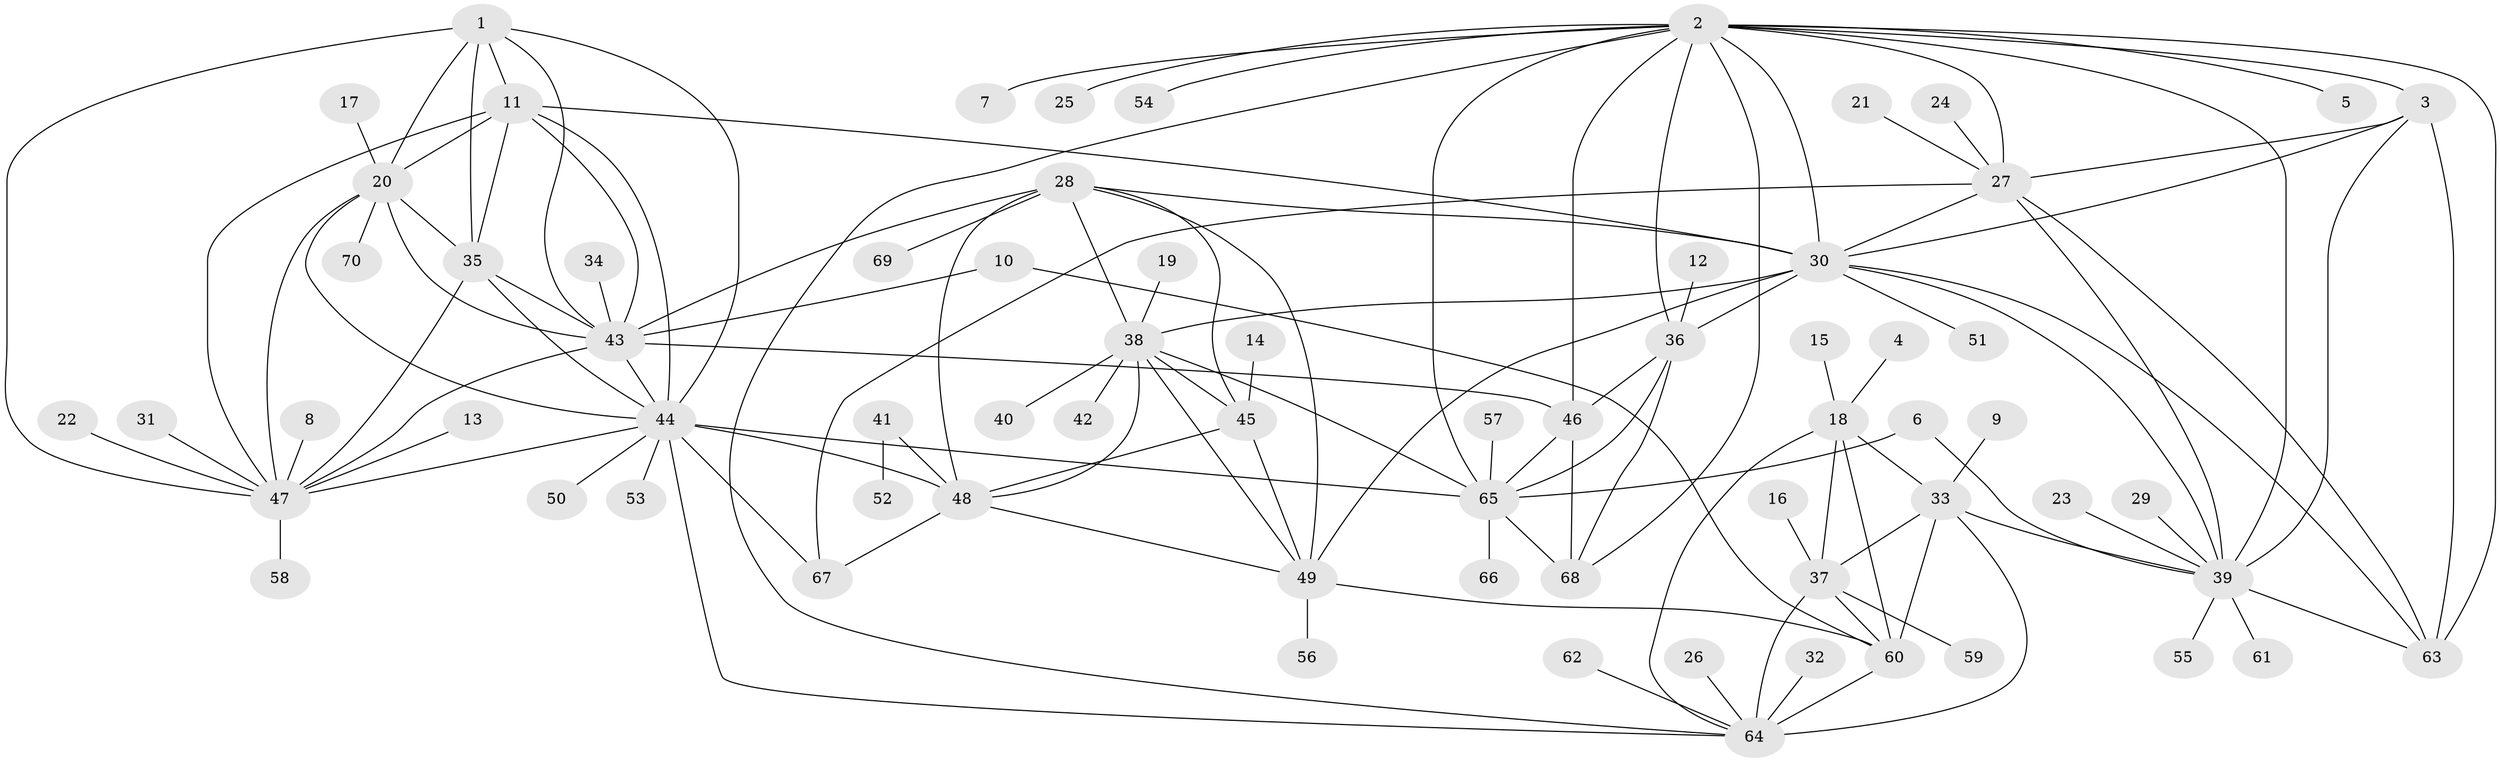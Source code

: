 // original degree distribution, {8: 0.08571428571428572, 10: 0.02142857142857143, 12: 0.02142857142857143, 7: 0.014285714285714285, 9: 0.03571428571428571, 13: 0.014285714285714285, 11: 0.02142857142857143, 6: 0.02857142857142857, 14: 0.007142857142857143, 2: 0.15, 1: 0.55, 3: 0.03571428571428571, 4: 0.014285714285714285}
// Generated by graph-tools (version 1.1) at 2025/26/03/09/25 03:26:36]
// undirected, 70 vertices, 127 edges
graph export_dot {
graph [start="1"]
  node [color=gray90,style=filled];
  1;
  2;
  3;
  4;
  5;
  6;
  7;
  8;
  9;
  10;
  11;
  12;
  13;
  14;
  15;
  16;
  17;
  18;
  19;
  20;
  21;
  22;
  23;
  24;
  25;
  26;
  27;
  28;
  29;
  30;
  31;
  32;
  33;
  34;
  35;
  36;
  37;
  38;
  39;
  40;
  41;
  42;
  43;
  44;
  45;
  46;
  47;
  48;
  49;
  50;
  51;
  52;
  53;
  54;
  55;
  56;
  57;
  58;
  59;
  60;
  61;
  62;
  63;
  64;
  65;
  66;
  67;
  68;
  69;
  70;
  1 -- 11 [weight=1.0];
  1 -- 20 [weight=1.0];
  1 -- 35 [weight=1.0];
  1 -- 43 [weight=1.0];
  1 -- 44 [weight=1.0];
  1 -- 47 [weight=1.0];
  2 -- 3 [weight=2.0];
  2 -- 5 [weight=1.0];
  2 -- 7 [weight=1.0];
  2 -- 25 [weight=1.0];
  2 -- 27 [weight=2.0];
  2 -- 30 [weight=2.0];
  2 -- 36 [weight=2.0];
  2 -- 39 [weight=2.0];
  2 -- 46 [weight=5.0];
  2 -- 54 [weight=1.0];
  2 -- 63 [weight=2.0];
  2 -- 64 [weight=1.0];
  2 -- 65 [weight=2.0];
  2 -- 68 [weight=2.0];
  3 -- 27 [weight=1.0];
  3 -- 30 [weight=1.0];
  3 -- 39 [weight=1.0];
  3 -- 63 [weight=1.0];
  4 -- 18 [weight=1.0];
  6 -- 39 [weight=1.0];
  6 -- 65 [weight=1.0];
  8 -- 47 [weight=1.0];
  9 -- 33 [weight=1.0];
  10 -- 43 [weight=1.0];
  10 -- 60 [weight=1.0];
  11 -- 20 [weight=1.0];
  11 -- 30 [weight=1.0];
  11 -- 35 [weight=1.0];
  11 -- 43 [weight=1.0];
  11 -- 44 [weight=1.0];
  11 -- 47 [weight=1.0];
  12 -- 36 [weight=1.0];
  13 -- 47 [weight=1.0];
  14 -- 45 [weight=1.0];
  15 -- 18 [weight=1.0];
  16 -- 37 [weight=1.0];
  17 -- 20 [weight=1.0];
  18 -- 33 [weight=2.0];
  18 -- 37 [weight=1.0];
  18 -- 60 [weight=1.0];
  18 -- 64 [weight=2.0];
  19 -- 38 [weight=1.0];
  20 -- 35 [weight=1.0];
  20 -- 43 [weight=1.0];
  20 -- 44 [weight=1.0];
  20 -- 47 [weight=1.0];
  20 -- 70 [weight=1.0];
  21 -- 27 [weight=1.0];
  22 -- 47 [weight=1.0];
  23 -- 39 [weight=1.0];
  24 -- 27 [weight=1.0];
  26 -- 64 [weight=1.0];
  27 -- 30 [weight=1.0];
  27 -- 39 [weight=1.0];
  27 -- 63 [weight=1.0];
  27 -- 67 [weight=1.0];
  28 -- 30 [weight=1.0];
  28 -- 38 [weight=3.0];
  28 -- 43 [weight=1.0];
  28 -- 45 [weight=3.0];
  28 -- 48 [weight=3.0];
  28 -- 49 [weight=3.0];
  28 -- 69 [weight=1.0];
  29 -- 39 [weight=1.0];
  30 -- 36 [weight=1.0];
  30 -- 38 [weight=1.0];
  30 -- 39 [weight=1.0];
  30 -- 49 [weight=1.0];
  30 -- 51 [weight=1.0];
  30 -- 63 [weight=1.0];
  31 -- 47 [weight=1.0];
  32 -- 64 [weight=1.0];
  33 -- 37 [weight=2.0];
  33 -- 39 [weight=1.0];
  33 -- 60 [weight=2.0];
  33 -- 64 [weight=4.0];
  34 -- 43 [weight=1.0];
  35 -- 43 [weight=1.0];
  35 -- 44 [weight=1.0];
  35 -- 47 [weight=1.0];
  36 -- 46 [weight=2.0];
  36 -- 65 [weight=1.0];
  36 -- 68 [weight=1.0];
  37 -- 59 [weight=1.0];
  37 -- 60 [weight=1.0];
  37 -- 64 [weight=2.0];
  38 -- 40 [weight=1.0];
  38 -- 42 [weight=1.0];
  38 -- 45 [weight=1.0];
  38 -- 48 [weight=1.0];
  38 -- 49 [weight=1.0];
  38 -- 65 [weight=1.0];
  39 -- 55 [weight=1.0];
  39 -- 61 [weight=1.0];
  39 -- 63 [weight=1.0];
  41 -- 48 [weight=1.0];
  41 -- 52 [weight=1.0];
  43 -- 44 [weight=1.0];
  43 -- 46 [weight=1.0];
  43 -- 47 [weight=1.0];
  44 -- 47 [weight=1.0];
  44 -- 48 [weight=1.0];
  44 -- 50 [weight=1.0];
  44 -- 53 [weight=1.0];
  44 -- 64 [weight=1.0];
  44 -- 65 [weight=1.0];
  44 -- 67 [weight=1.0];
  45 -- 48 [weight=1.0];
  45 -- 49 [weight=1.0];
  46 -- 65 [weight=2.0];
  46 -- 68 [weight=2.0];
  47 -- 58 [weight=1.0];
  48 -- 49 [weight=1.0];
  48 -- 67 [weight=1.0];
  49 -- 56 [weight=1.0];
  49 -- 60 [weight=1.0];
  57 -- 65 [weight=1.0];
  60 -- 64 [weight=2.0];
  62 -- 64 [weight=1.0];
  65 -- 66 [weight=1.0];
  65 -- 68 [weight=1.0];
}
